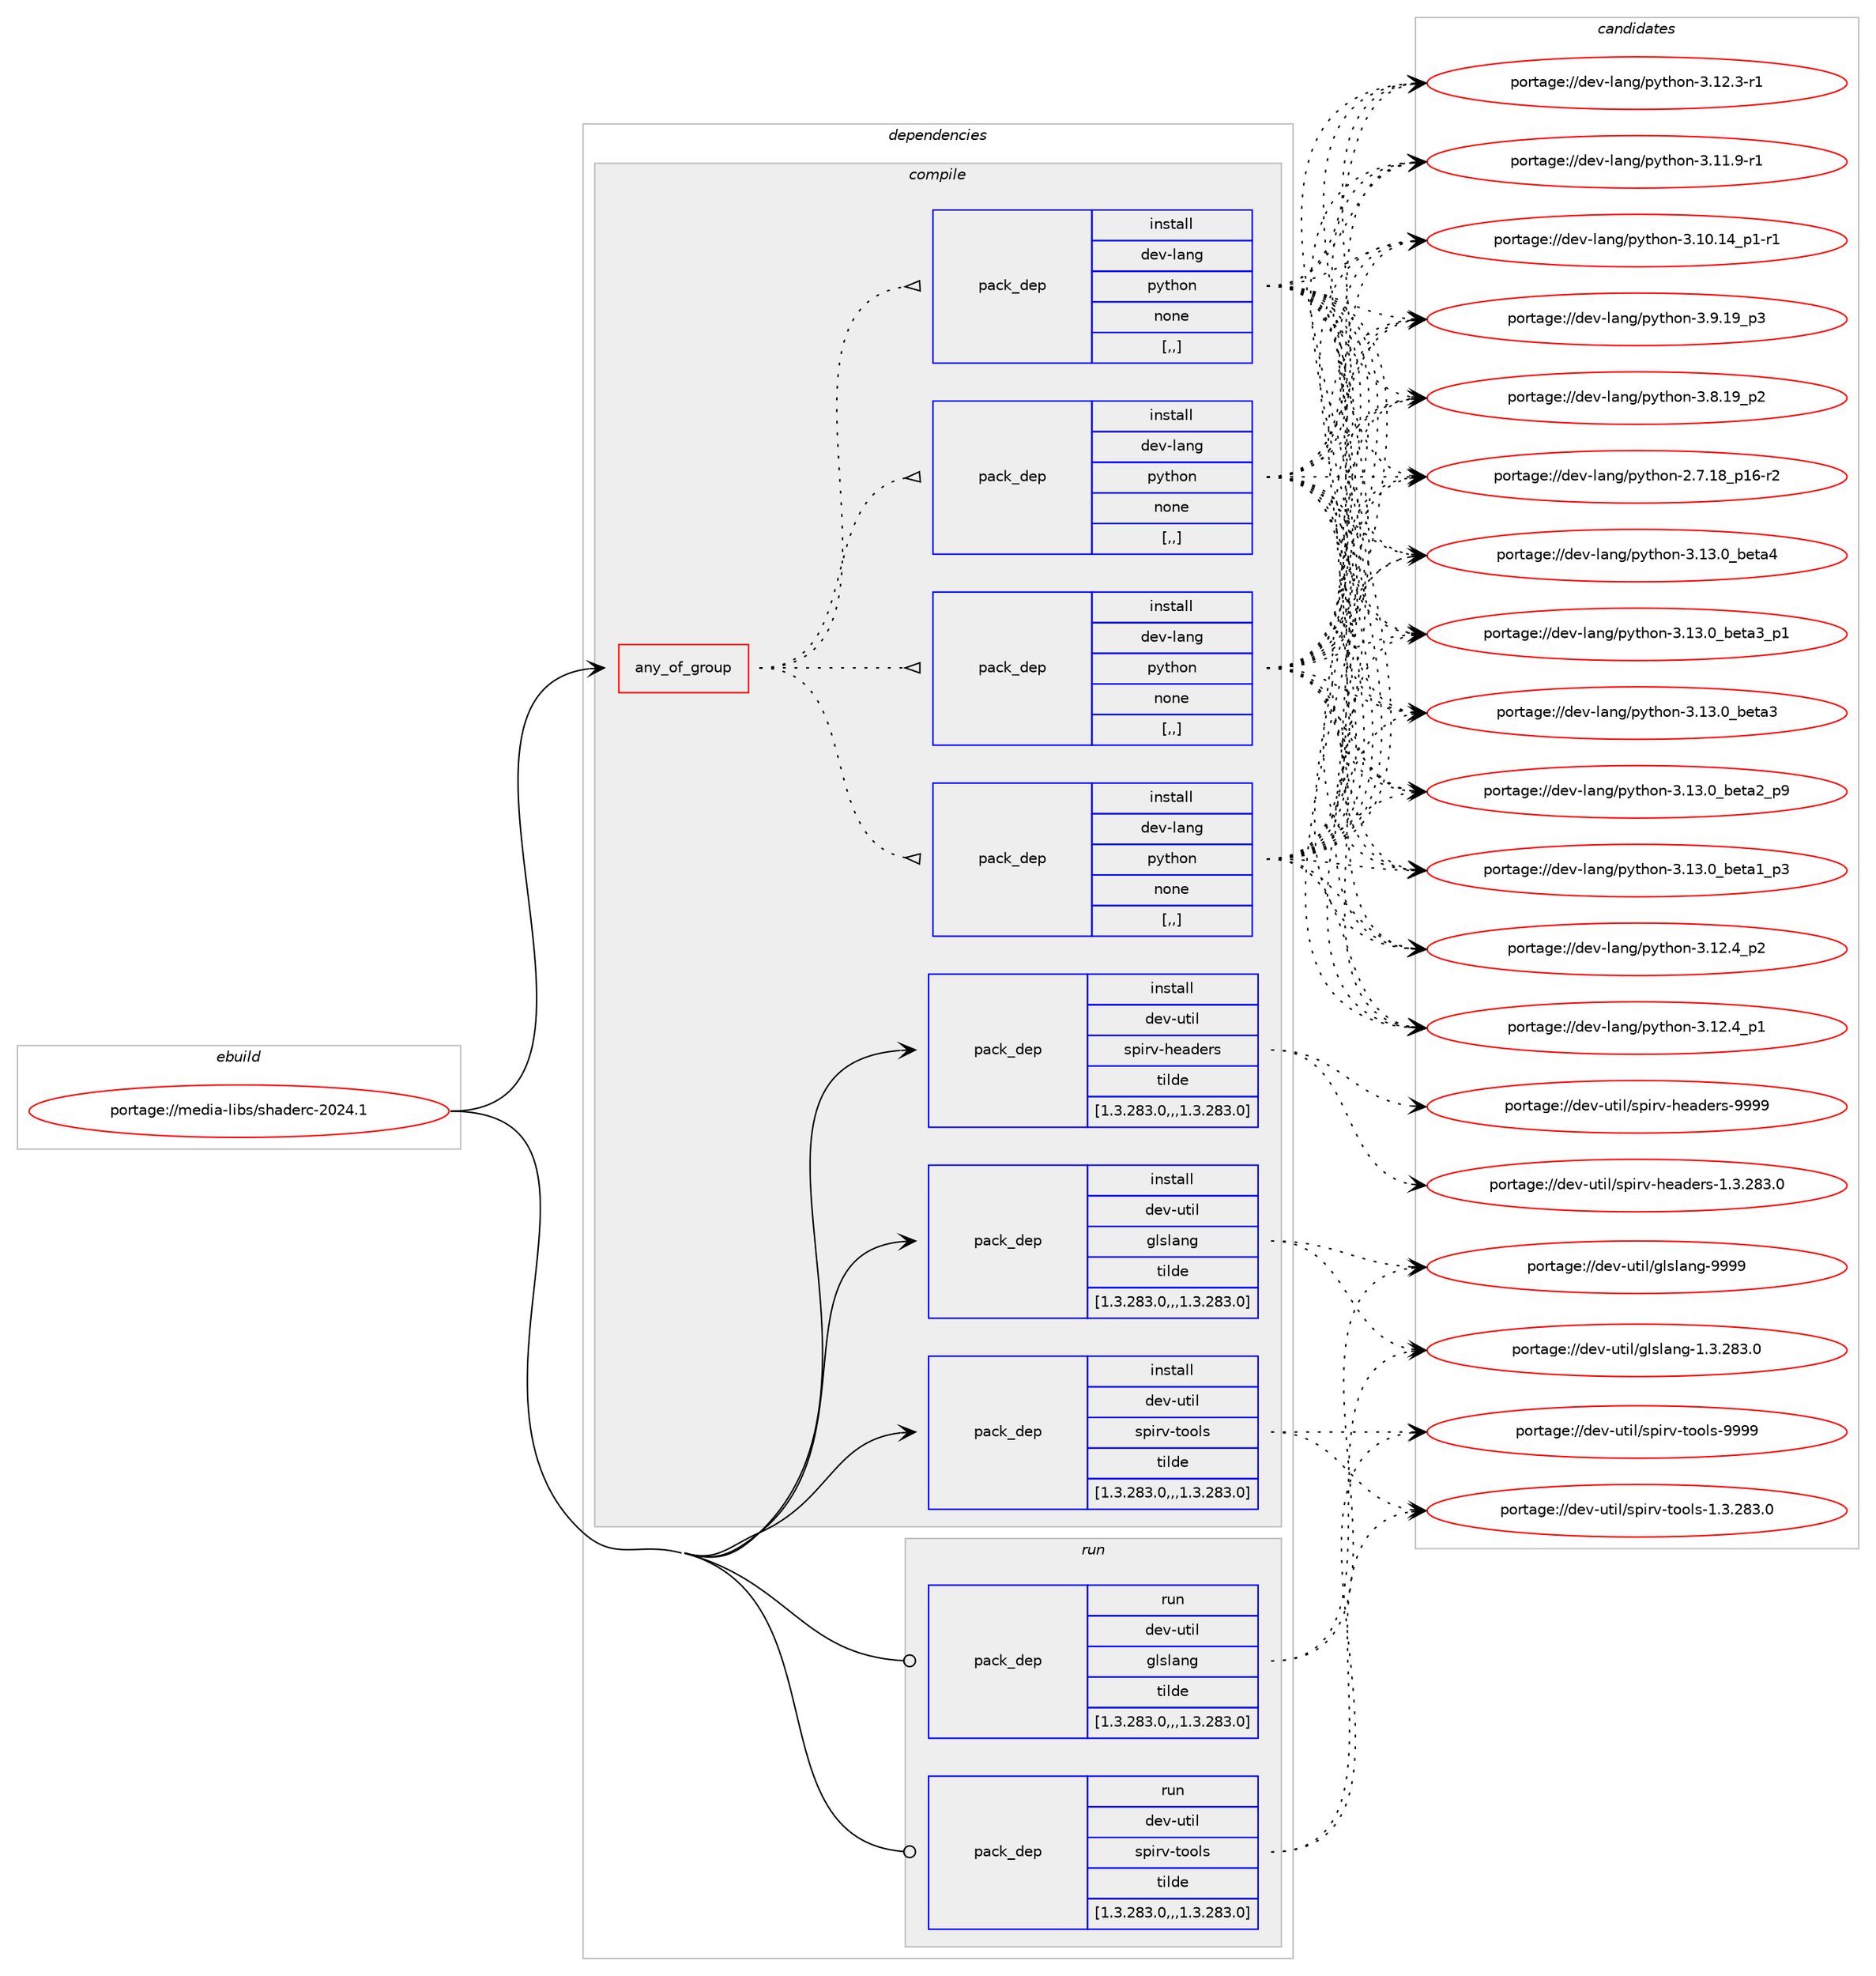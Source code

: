 digraph prolog {

# *************
# Graph options
# *************

newrank=true;
concentrate=true;
compound=true;
graph [rankdir=LR,fontname=Helvetica,fontsize=10,ranksep=1.5];#, ranksep=2.5, nodesep=0.2];
edge  [arrowhead=vee];
node  [fontname=Helvetica,fontsize=10];

# **********
# The ebuild
# **********

subgraph cluster_leftcol {
color=gray;
label=<<i>ebuild</i>>;
id [label="portage://media-libs/shaderc-2024.1", color=red, width=4, href="../media-libs/shaderc-2024.1.svg"];
}

# ****************
# The dependencies
# ****************

subgraph cluster_midcol {
color=gray;
label=<<i>dependencies</i>>;
subgraph cluster_compile {
fillcolor="#eeeeee";
style=filled;
label=<<i>compile</i>>;
subgraph any2211 {
dependency305583 [label=<<TABLE BORDER="0" CELLBORDER="1" CELLSPACING="0" CELLPADDING="4"><TR><TD CELLPADDING="10">any_of_group</TD></TR></TABLE>>, shape=none, color=red];subgraph pack225583 {
dependency305584 [label=<<TABLE BORDER="0" CELLBORDER="1" CELLSPACING="0" CELLPADDING="4" WIDTH="220"><TR><TD ROWSPAN="6" CELLPADDING="30">pack_dep</TD></TR><TR><TD WIDTH="110">install</TD></TR><TR><TD>dev-lang</TD></TR><TR><TD>python</TD></TR><TR><TD>none</TD></TR><TR><TD>[,,]</TD></TR></TABLE>>, shape=none, color=blue];
}
dependency305583:e -> dependency305584:w [weight=20,style="dotted",arrowhead="oinv"];
subgraph pack225584 {
dependency305585 [label=<<TABLE BORDER="0" CELLBORDER="1" CELLSPACING="0" CELLPADDING="4" WIDTH="220"><TR><TD ROWSPAN="6" CELLPADDING="30">pack_dep</TD></TR><TR><TD WIDTH="110">install</TD></TR><TR><TD>dev-lang</TD></TR><TR><TD>python</TD></TR><TR><TD>none</TD></TR><TR><TD>[,,]</TD></TR></TABLE>>, shape=none, color=blue];
}
dependency305583:e -> dependency305585:w [weight=20,style="dotted",arrowhead="oinv"];
subgraph pack225585 {
dependency305586 [label=<<TABLE BORDER="0" CELLBORDER="1" CELLSPACING="0" CELLPADDING="4" WIDTH="220"><TR><TD ROWSPAN="6" CELLPADDING="30">pack_dep</TD></TR><TR><TD WIDTH="110">install</TD></TR><TR><TD>dev-lang</TD></TR><TR><TD>python</TD></TR><TR><TD>none</TD></TR><TR><TD>[,,]</TD></TR></TABLE>>, shape=none, color=blue];
}
dependency305583:e -> dependency305586:w [weight=20,style="dotted",arrowhead="oinv"];
subgraph pack225586 {
dependency305587 [label=<<TABLE BORDER="0" CELLBORDER="1" CELLSPACING="0" CELLPADDING="4" WIDTH="220"><TR><TD ROWSPAN="6" CELLPADDING="30">pack_dep</TD></TR><TR><TD WIDTH="110">install</TD></TR><TR><TD>dev-lang</TD></TR><TR><TD>python</TD></TR><TR><TD>none</TD></TR><TR><TD>[,,]</TD></TR></TABLE>>, shape=none, color=blue];
}
dependency305583:e -> dependency305587:w [weight=20,style="dotted",arrowhead="oinv"];
}
id:e -> dependency305583:w [weight=20,style="solid",arrowhead="vee"];
subgraph pack225587 {
dependency305588 [label=<<TABLE BORDER="0" CELLBORDER="1" CELLSPACING="0" CELLPADDING="4" WIDTH="220"><TR><TD ROWSPAN="6" CELLPADDING="30">pack_dep</TD></TR><TR><TD WIDTH="110">install</TD></TR><TR><TD>dev-util</TD></TR><TR><TD>glslang</TD></TR><TR><TD>tilde</TD></TR><TR><TD>[1.3.283.0,,,1.3.283.0]</TD></TR></TABLE>>, shape=none, color=blue];
}
id:e -> dependency305588:w [weight=20,style="solid",arrowhead="vee"];
subgraph pack225588 {
dependency305589 [label=<<TABLE BORDER="0" CELLBORDER="1" CELLSPACING="0" CELLPADDING="4" WIDTH="220"><TR><TD ROWSPAN="6" CELLPADDING="30">pack_dep</TD></TR><TR><TD WIDTH="110">install</TD></TR><TR><TD>dev-util</TD></TR><TR><TD>spirv-headers</TD></TR><TR><TD>tilde</TD></TR><TR><TD>[1.3.283.0,,,1.3.283.0]</TD></TR></TABLE>>, shape=none, color=blue];
}
id:e -> dependency305589:w [weight=20,style="solid",arrowhead="vee"];
subgraph pack225589 {
dependency305590 [label=<<TABLE BORDER="0" CELLBORDER="1" CELLSPACING="0" CELLPADDING="4" WIDTH="220"><TR><TD ROWSPAN="6" CELLPADDING="30">pack_dep</TD></TR><TR><TD WIDTH="110">install</TD></TR><TR><TD>dev-util</TD></TR><TR><TD>spirv-tools</TD></TR><TR><TD>tilde</TD></TR><TR><TD>[1.3.283.0,,,1.3.283.0]</TD></TR></TABLE>>, shape=none, color=blue];
}
id:e -> dependency305590:w [weight=20,style="solid",arrowhead="vee"];
}
subgraph cluster_compileandrun {
fillcolor="#eeeeee";
style=filled;
label=<<i>compile and run</i>>;
}
subgraph cluster_run {
fillcolor="#eeeeee";
style=filled;
label=<<i>run</i>>;
subgraph pack225590 {
dependency305591 [label=<<TABLE BORDER="0" CELLBORDER="1" CELLSPACING="0" CELLPADDING="4" WIDTH="220"><TR><TD ROWSPAN="6" CELLPADDING="30">pack_dep</TD></TR><TR><TD WIDTH="110">run</TD></TR><TR><TD>dev-util</TD></TR><TR><TD>glslang</TD></TR><TR><TD>tilde</TD></TR><TR><TD>[1.3.283.0,,,1.3.283.0]</TD></TR></TABLE>>, shape=none, color=blue];
}
id:e -> dependency305591:w [weight=20,style="solid",arrowhead="odot"];
subgraph pack225591 {
dependency305592 [label=<<TABLE BORDER="0" CELLBORDER="1" CELLSPACING="0" CELLPADDING="4" WIDTH="220"><TR><TD ROWSPAN="6" CELLPADDING="30">pack_dep</TD></TR><TR><TD WIDTH="110">run</TD></TR><TR><TD>dev-util</TD></TR><TR><TD>spirv-tools</TD></TR><TR><TD>tilde</TD></TR><TR><TD>[1.3.283.0,,,1.3.283.0]</TD></TR></TABLE>>, shape=none, color=blue];
}
id:e -> dependency305592:w [weight=20,style="solid",arrowhead="odot"];
}
}

# **************
# The candidates
# **************

subgraph cluster_choices {
rank=same;
color=gray;
label=<<i>candidates</i>>;

subgraph choice225583 {
color=black;
nodesep=1;
choice1001011184510897110103471121211161041111104551464951464895981011169752 [label="portage://dev-lang/python-3.13.0_beta4", color=red, width=4,href="../dev-lang/python-3.13.0_beta4.svg"];
choice10010111845108971101034711212111610411111045514649514648959810111697519511249 [label="portage://dev-lang/python-3.13.0_beta3_p1", color=red, width=4,href="../dev-lang/python-3.13.0_beta3_p1.svg"];
choice1001011184510897110103471121211161041111104551464951464895981011169751 [label="portage://dev-lang/python-3.13.0_beta3", color=red, width=4,href="../dev-lang/python-3.13.0_beta3.svg"];
choice10010111845108971101034711212111610411111045514649514648959810111697509511257 [label="portage://dev-lang/python-3.13.0_beta2_p9", color=red, width=4,href="../dev-lang/python-3.13.0_beta2_p9.svg"];
choice10010111845108971101034711212111610411111045514649514648959810111697499511251 [label="portage://dev-lang/python-3.13.0_beta1_p3", color=red, width=4,href="../dev-lang/python-3.13.0_beta1_p3.svg"];
choice100101118451089711010347112121116104111110455146495046529511250 [label="portage://dev-lang/python-3.12.4_p2", color=red, width=4,href="../dev-lang/python-3.12.4_p2.svg"];
choice100101118451089711010347112121116104111110455146495046529511249 [label="portage://dev-lang/python-3.12.4_p1", color=red, width=4,href="../dev-lang/python-3.12.4_p1.svg"];
choice100101118451089711010347112121116104111110455146495046514511449 [label="portage://dev-lang/python-3.12.3-r1", color=red, width=4,href="../dev-lang/python-3.12.3-r1.svg"];
choice100101118451089711010347112121116104111110455146494946574511449 [label="portage://dev-lang/python-3.11.9-r1", color=red, width=4,href="../dev-lang/python-3.11.9-r1.svg"];
choice100101118451089711010347112121116104111110455146494846495295112494511449 [label="portage://dev-lang/python-3.10.14_p1-r1", color=red, width=4,href="../dev-lang/python-3.10.14_p1-r1.svg"];
choice100101118451089711010347112121116104111110455146574649579511251 [label="portage://dev-lang/python-3.9.19_p3", color=red, width=4,href="../dev-lang/python-3.9.19_p3.svg"];
choice100101118451089711010347112121116104111110455146564649579511250 [label="portage://dev-lang/python-3.8.19_p2", color=red, width=4,href="../dev-lang/python-3.8.19_p2.svg"];
choice100101118451089711010347112121116104111110455046554649569511249544511450 [label="portage://dev-lang/python-2.7.18_p16-r2", color=red, width=4,href="../dev-lang/python-2.7.18_p16-r2.svg"];
dependency305584:e -> choice1001011184510897110103471121211161041111104551464951464895981011169752:w [style=dotted,weight="100"];
dependency305584:e -> choice10010111845108971101034711212111610411111045514649514648959810111697519511249:w [style=dotted,weight="100"];
dependency305584:e -> choice1001011184510897110103471121211161041111104551464951464895981011169751:w [style=dotted,weight="100"];
dependency305584:e -> choice10010111845108971101034711212111610411111045514649514648959810111697509511257:w [style=dotted,weight="100"];
dependency305584:e -> choice10010111845108971101034711212111610411111045514649514648959810111697499511251:w [style=dotted,weight="100"];
dependency305584:e -> choice100101118451089711010347112121116104111110455146495046529511250:w [style=dotted,weight="100"];
dependency305584:e -> choice100101118451089711010347112121116104111110455146495046529511249:w [style=dotted,weight="100"];
dependency305584:e -> choice100101118451089711010347112121116104111110455146495046514511449:w [style=dotted,weight="100"];
dependency305584:e -> choice100101118451089711010347112121116104111110455146494946574511449:w [style=dotted,weight="100"];
dependency305584:e -> choice100101118451089711010347112121116104111110455146494846495295112494511449:w [style=dotted,weight="100"];
dependency305584:e -> choice100101118451089711010347112121116104111110455146574649579511251:w [style=dotted,weight="100"];
dependency305584:e -> choice100101118451089711010347112121116104111110455146564649579511250:w [style=dotted,weight="100"];
dependency305584:e -> choice100101118451089711010347112121116104111110455046554649569511249544511450:w [style=dotted,weight="100"];
}
subgraph choice225584 {
color=black;
nodesep=1;
choice1001011184510897110103471121211161041111104551464951464895981011169752 [label="portage://dev-lang/python-3.13.0_beta4", color=red, width=4,href="../dev-lang/python-3.13.0_beta4.svg"];
choice10010111845108971101034711212111610411111045514649514648959810111697519511249 [label="portage://dev-lang/python-3.13.0_beta3_p1", color=red, width=4,href="../dev-lang/python-3.13.0_beta3_p1.svg"];
choice1001011184510897110103471121211161041111104551464951464895981011169751 [label="portage://dev-lang/python-3.13.0_beta3", color=red, width=4,href="../dev-lang/python-3.13.0_beta3.svg"];
choice10010111845108971101034711212111610411111045514649514648959810111697509511257 [label="portage://dev-lang/python-3.13.0_beta2_p9", color=red, width=4,href="../dev-lang/python-3.13.0_beta2_p9.svg"];
choice10010111845108971101034711212111610411111045514649514648959810111697499511251 [label="portage://dev-lang/python-3.13.0_beta1_p3", color=red, width=4,href="../dev-lang/python-3.13.0_beta1_p3.svg"];
choice100101118451089711010347112121116104111110455146495046529511250 [label="portage://dev-lang/python-3.12.4_p2", color=red, width=4,href="../dev-lang/python-3.12.4_p2.svg"];
choice100101118451089711010347112121116104111110455146495046529511249 [label="portage://dev-lang/python-3.12.4_p1", color=red, width=4,href="../dev-lang/python-3.12.4_p1.svg"];
choice100101118451089711010347112121116104111110455146495046514511449 [label="portage://dev-lang/python-3.12.3-r1", color=red, width=4,href="../dev-lang/python-3.12.3-r1.svg"];
choice100101118451089711010347112121116104111110455146494946574511449 [label="portage://dev-lang/python-3.11.9-r1", color=red, width=4,href="../dev-lang/python-3.11.9-r1.svg"];
choice100101118451089711010347112121116104111110455146494846495295112494511449 [label="portage://dev-lang/python-3.10.14_p1-r1", color=red, width=4,href="../dev-lang/python-3.10.14_p1-r1.svg"];
choice100101118451089711010347112121116104111110455146574649579511251 [label="portage://dev-lang/python-3.9.19_p3", color=red, width=4,href="../dev-lang/python-3.9.19_p3.svg"];
choice100101118451089711010347112121116104111110455146564649579511250 [label="portage://dev-lang/python-3.8.19_p2", color=red, width=4,href="../dev-lang/python-3.8.19_p2.svg"];
choice100101118451089711010347112121116104111110455046554649569511249544511450 [label="portage://dev-lang/python-2.7.18_p16-r2", color=red, width=4,href="../dev-lang/python-2.7.18_p16-r2.svg"];
dependency305585:e -> choice1001011184510897110103471121211161041111104551464951464895981011169752:w [style=dotted,weight="100"];
dependency305585:e -> choice10010111845108971101034711212111610411111045514649514648959810111697519511249:w [style=dotted,weight="100"];
dependency305585:e -> choice1001011184510897110103471121211161041111104551464951464895981011169751:w [style=dotted,weight="100"];
dependency305585:e -> choice10010111845108971101034711212111610411111045514649514648959810111697509511257:w [style=dotted,weight="100"];
dependency305585:e -> choice10010111845108971101034711212111610411111045514649514648959810111697499511251:w [style=dotted,weight="100"];
dependency305585:e -> choice100101118451089711010347112121116104111110455146495046529511250:w [style=dotted,weight="100"];
dependency305585:e -> choice100101118451089711010347112121116104111110455146495046529511249:w [style=dotted,weight="100"];
dependency305585:e -> choice100101118451089711010347112121116104111110455146495046514511449:w [style=dotted,weight="100"];
dependency305585:e -> choice100101118451089711010347112121116104111110455146494946574511449:w [style=dotted,weight="100"];
dependency305585:e -> choice100101118451089711010347112121116104111110455146494846495295112494511449:w [style=dotted,weight="100"];
dependency305585:e -> choice100101118451089711010347112121116104111110455146574649579511251:w [style=dotted,weight="100"];
dependency305585:e -> choice100101118451089711010347112121116104111110455146564649579511250:w [style=dotted,weight="100"];
dependency305585:e -> choice100101118451089711010347112121116104111110455046554649569511249544511450:w [style=dotted,weight="100"];
}
subgraph choice225585 {
color=black;
nodesep=1;
choice1001011184510897110103471121211161041111104551464951464895981011169752 [label="portage://dev-lang/python-3.13.0_beta4", color=red, width=4,href="../dev-lang/python-3.13.0_beta4.svg"];
choice10010111845108971101034711212111610411111045514649514648959810111697519511249 [label="portage://dev-lang/python-3.13.0_beta3_p1", color=red, width=4,href="../dev-lang/python-3.13.0_beta3_p1.svg"];
choice1001011184510897110103471121211161041111104551464951464895981011169751 [label="portage://dev-lang/python-3.13.0_beta3", color=red, width=4,href="../dev-lang/python-3.13.0_beta3.svg"];
choice10010111845108971101034711212111610411111045514649514648959810111697509511257 [label="portage://dev-lang/python-3.13.0_beta2_p9", color=red, width=4,href="../dev-lang/python-3.13.0_beta2_p9.svg"];
choice10010111845108971101034711212111610411111045514649514648959810111697499511251 [label="portage://dev-lang/python-3.13.0_beta1_p3", color=red, width=4,href="../dev-lang/python-3.13.0_beta1_p3.svg"];
choice100101118451089711010347112121116104111110455146495046529511250 [label="portage://dev-lang/python-3.12.4_p2", color=red, width=4,href="../dev-lang/python-3.12.4_p2.svg"];
choice100101118451089711010347112121116104111110455146495046529511249 [label="portage://dev-lang/python-3.12.4_p1", color=red, width=4,href="../dev-lang/python-3.12.4_p1.svg"];
choice100101118451089711010347112121116104111110455146495046514511449 [label="portage://dev-lang/python-3.12.3-r1", color=red, width=4,href="../dev-lang/python-3.12.3-r1.svg"];
choice100101118451089711010347112121116104111110455146494946574511449 [label="portage://dev-lang/python-3.11.9-r1", color=red, width=4,href="../dev-lang/python-3.11.9-r1.svg"];
choice100101118451089711010347112121116104111110455146494846495295112494511449 [label="portage://dev-lang/python-3.10.14_p1-r1", color=red, width=4,href="../dev-lang/python-3.10.14_p1-r1.svg"];
choice100101118451089711010347112121116104111110455146574649579511251 [label="portage://dev-lang/python-3.9.19_p3", color=red, width=4,href="../dev-lang/python-3.9.19_p3.svg"];
choice100101118451089711010347112121116104111110455146564649579511250 [label="portage://dev-lang/python-3.8.19_p2", color=red, width=4,href="../dev-lang/python-3.8.19_p2.svg"];
choice100101118451089711010347112121116104111110455046554649569511249544511450 [label="portage://dev-lang/python-2.7.18_p16-r2", color=red, width=4,href="../dev-lang/python-2.7.18_p16-r2.svg"];
dependency305586:e -> choice1001011184510897110103471121211161041111104551464951464895981011169752:w [style=dotted,weight="100"];
dependency305586:e -> choice10010111845108971101034711212111610411111045514649514648959810111697519511249:w [style=dotted,weight="100"];
dependency305586:e -> choice1001011184510897110103471121211161041111104551464951464895981011169751:w [style=dotted,weight="100"];
dependency305586:e -> choice10010111845108971101034711212111610411111045514649514648959810111697509511257:w [style=dotted,weight="100"];
dependency305586:e -> choice10010111845108971101034711212111610411111045514649514648959810111697499511251:w [style=dotted,weight="100"];
dependency305586:e -> choice100101118451089711010347112121116104111110455146495046529511250:w [style=dotted,weight="100"];
dependency305586:e -> choice100101118451089711010347112121116104111110455146495046529511249:w [style=dotted,weight="100"];
dependency305586:e -> choice100101118451089711010347112121116104111110455146495046514511449:w [style=dotted,weight="100"];
dependency305586:e -> choice100101118451089711010347112121116104111110455146494946574511449:w [style=dotted,weight="100"];
dependency305586:e -> choice100101118451089711010347112121116104111110455146494846495295112494511449:w [style=dotted,weight="100"];
dependency305586:e -> choice100101118451089711010347112121116104111110455146574649579511251:w [style=dotted,weight="100"];
dependency305586:e -> choice100101118451089711010347112121116104111110455146564649579511250:w [style=dotted,weight="100"];
dependency305586:e -> choice100101118451089711010347112121116104111110455046554649569511249544511450:w [style=dotted,weight="100"];
}
subgraph choice225586 {
color=black;
nodesep=1;
choice1001011184510897110103471121211161041111104551464951464895981011169752 [label="portage://dev-lang/python-3.13.0_beta4", color=red, width=4,href="../dev-lang/python-3.13.0_beta4.svg"];
choice10010111845108971101034711212111610411111045514649514648959810111697519511249 [label="portage://dev-lang/python-3.13.0_beta3_p1", color=red, width=4,href="../dev-lang/python-3.13.0_beta3_p1.svg"];
choice1001011184510897110103471121211161041111104551464951464895981011169751 [label="portage://dev-lang/python-3.13.0_beta3", color=red, width=4,href="../dev-lang/python-3.13.0_beta3.svg"];
choice10010111845108971101034711212111610411111045514649514648959810111697509511257 [label="portage://dev-lang/python-3.13.0_beta2_p9", color=red, width=4,href="../dev-lang/python-3.13.0_beta2_p9.svg"];
choice10010111845108971101034711212111610411111045514649514648959810111697499511251 [label="portage://dev-lang/python-3.13.0_beta1_p3", color=red, width=4,href="../dev-lang/python-3.13.0_beta1_p3.svg"];
choice100101118451089711010347112121116104111110455146495046529511250 [label="portage://dev-lang/python-3.12.4_p2", color=red, width=4,href="../dev-lang/python-3.12.4_p2.svg"];
choice100101118451089711010347112121116104111110455146495046529511249 [label="portage://dev-lang/python-3.12.4_p1", color=red, width=4,href="../dev-lang/python-3.12.4_p1.svg"];
choice100101118451089711010347112121116104111110455146495046514511449 [label="portage://dev-lang/python-3.12.3-r1", color=red, width=4,href="../dev-lang/python-3.12.3-r1.svg"];
choice100101118451089711010347112121116104111110455146494946574511449 [label="portage://dev-lang/python-3.11.9-r1", color=red, width=4,href="../dev-lang/python-3.11.9-r1.svg"];
choice100101118451089711010347112121116104111110455146494846495295112494511449 [label="portage://dev-lang/python-3.10.14_p1-r1", color=red, width=4,href="../dev-lang/python-3.10.14_p1-r1.svg"];
choice100101118451089711010347112121116104111110455146574649579511251 [label="portage://dev-lang/python-3.9.19_p3", color=red, width=4,href="../dev-lang/python-3.9.19_p3.svg"];
choice100101118451089711010347112121116104111110455146564649579511250 [label="portage://dev-lang/python-3.8.19_p2", color=red, width=4,href="../dev-lang/python-3.8.19_p2.svg"];
choice100101118451089711010347112121116104111110455046554649569511249544511450 [label="portage://dev-lang/python-2.7.18_p16-r2", color=red, width=4,href="../dev-lang/python-2.7.18_p16-r2.svg"];
dependency305587:e -> choice1001011184510897110103471121211161041111104551464951464895981011169752:w [style=dotted,weight="100"];
dependency305587:e -> choice10010111845108971101034711212111610411111045514649514648959810111697519511249:w [style=dotted,weight="100"];
dependency305587:e -> choice1001011184510897110103471121211161041111104551464951464895981011169751:w [style=dotted,weight="100"];
dependency305587:e -> choice10010111845108971101034711212111610411111045514649514648959810111697509511257:w [style=dotted,weight="100"];
dependency305587:e -> choice10010111845108971101034711212111610411111045514649514648959810111697499511251:w [style=dotted,weight="100"];
dependency305587:e -> choice100101118451089711010347112121116104111110455146495046529511250:w [style=dotted,weight="100"];
dependency305587:e -> choice100101118451089711010347112121116104111110455146495046529511249:w [style=dotted,weight="100"];
dependency305587:e -> choice100101118451089711010347112121116104111110455146495046514511449:w [style=dotted,weight="100"];
dependency305587:e -> choice100101118451089711010347112121116104111110455146494946574511449:w [style=dotted,weight="100"];
dependency305587:e -> choice100101118451089711010347112121116104111110455146494846495295112494511449:w [style=dotted,weight="100"];
dependency305587:e -> choice100101118451089711010347112121116104111110455146574649579511251:w [style=dotted,weight="100"];
dependency305587:e -> choice100101118451089711010347112121116104111110455146564649579511250:w [style=dotted,weight="100"];
dependency305587:e -> choice100101118451089711010347112121116104111110455046554649569511249544511450:w [style=dotted,weight="100"];
}
subgraph choice225587 {
color=black;
nodesep=1;
choice1001011184511711610510847103108115108971101034557575757 [label="portage://dev-util/glslang-9999", color=red, width=4,href="../dev-util/glslang-9999.svg"];
choice10010111845117116105108471031081151089711010345494651465056514648 [label="portage://dev-util/glslang-1.3.283.0", color=red, width=4,href="../dev-util/glslang-1.3.283.0.svg"];
dependency305588:e -> choice1001011184511711610510847103108115108971101034557575757:w [style=dotted,weight="100"];
dependency305588:e -> choice10010111845117116105108471031081151089711010345494651465056514648:w [style=dotted,weight="100"];
}
subgraph choice225588 {
color=black;
nodesep=1;
choice100101118451171161051084711511210511411845104101971001011141154557575757 [label="portage://dev-util/spirv-headers-9999", color=red, width=4,href="../dev-util/spirv-headers-9999.svg"];
choice1001011184511711610510847115112105114118451041019710010111411545494651465056514648 [label="portage://dev-util/spirv-headers-1.3.283.0", color=red, width=4,href="../dev-util/spirv-headers-1.3.283.0.svg"];
dependency305589:e -> choice100101118451171161051084711511210511411845104101971001011141154557575757:w [style=dotted,weight="100"];
dependency305589:e -> choice1001011184511711610510847115112105114118451041019710010111411545494651465056514648:w [style=dotted,weight="100"];
}
subgraph choice225589 {
color=black;
nodesep=1;
choice1001011184511711610510847115112105114118451161111111081154557575757 [label="portage://dev-util/spirv-tools-9999", color=red, width=4,href="../dev-util/spirv-tools-9999.svg"];
choice10010111845117116105108471151121051141184511611111110811545494651465056514648 [label="portage://dev-util/spirv-tools-1.3.283.0", color=red, width=4,href="../dev-util/spirv-tools-1.3.283.0.svg"];
dependency305590:e -> choice1001011184511711610510847115112105114118451161111111081154557575757:w [style=dotted,weight="100"];
dependency305590:e -> choice10010111845117116105108471151121051141184511611111110811545494651465056514648:w [style=dotted,weight="100"];
}
subgraph choice225590 {
color=black;
nodesep=1;
choice1001011184511711610510847103108115108971101034557575757 [label="portage://dev-util/glslang-9999", color=red, width=4,href="../dev-util/glslang-9999.svg"];
choice10010111845117116105108471031081151089711010345494651465056514648 [label="portage://dev-util/glslang-1.3.283.0", color=red, width=4,href="../dev-util/glslang-1.3.283.0.svg"];
dependency305591:e -> choice1001011184511711610510847103108115108971101034557575757:w [style=dotted,weight="100"];
dependency305591:e -> choice10010111845117116105108471031081151089711010345494651465056514648:w [style=dotted,weight="100"];
}
subgraph choice225591 {
color=black;
nodesep=1;
choice1001011184511711610510847115112105114118451161111111081154557575757 [label="portage://dev-util/spirv-tools-9999", color=red, width=4,href="../dev-util/spirv-tools-9999.svg"];
choice10010111845117116105108471151121051141184511611111110811545494651465056514648 [label="portage://dev-util/spirv-tools-1.3.283.0", color=red, width=4,href="../dev-util/spirv-tools-1.3.283.0.svg"];
dependency305592:e -> choice1001011184511711610510847115112105114118451161111111081154557575757:w [style=dotted,weight="100"];
dependency305592:e -> choice10010111845117116105108471151121051141184511611111110811545494651465056514648:w [style=dotted,weight="100"];
}
}

}
